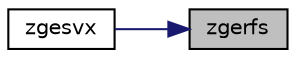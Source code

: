 digraph "zgerfs"
{
 // LATEX_PDF_SIZE
  edge [fontname="Helvetica",fontsize="10",labelfontname="Helvetica",labelfontsize="10"];
  node [fontname="Helvetica",fontsize="10",shape=record];
  rankdir="RL";
  Node1 [label="zgerfs",height=0.2,width=0.4,color="black", fillcolor="grey75", style="filled", fontcolor="black",tooltip="ZGERFS"];
  Node1 -> Node2 [dir="back",color="midnightblue",fontsize="10",style="solid",fontname="Helvetica"];
  Node2 [label="zgesvx",height=0.2,width=0.4,color="black", fillcolor="white", style="filled",URL="$zgesvx_8f.html#abe3ae17895d46aeb7c9e5a076eaeeb69",tooltip="ZGESVX computes the solution to system of linear equations A * X = B for GE matrices"];
}
